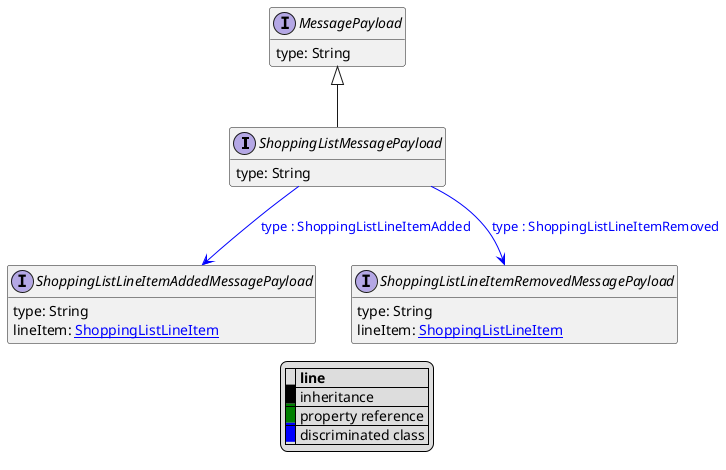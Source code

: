 @startuml

hide empty fields
hide empty methods
legend
|= |= line |
|<back:black>   </back>| inheritance |
|<back:green>   </back>| property reference |
|<back:blue>   </back>| discriminated class |
endlegend
interface ShoppingListMessagePayload [[ShoppingListMessagePayload.svg]] extends MessagePayload {
    type: String
}
interface MessagePayload [[MessagePayload.svg]]  {
    type: String
}

interface ShoppingListLineItemAddedMessagePayload [[ShoppingListLineItemAddedMessagePayload.svg]]  {
    type: String
    lineItem: [[ShoppingListLineItem.svg ShoppingListLineItem]]
}
interface ShoppingListLineItemRemovedMessagePayload [[ShoppingListLineItemRemovedMessagePayload.svg]]  {
    type: String
    lineItem: [[ShoppingListLineItem.svg ShoppingListLineItem]]
}

ShoppingListMessagePayload --> ShoppingListLineItemAddedMessagePayload #blue;text:blue : "type : ShoppingListLineItemAdded"
ShoppingListMessagePayload --> ShoppingListLineItemRemovedMessagePayload #blue;text:blue : "type : ShoppingListLineItemRemoved"

@enduml
